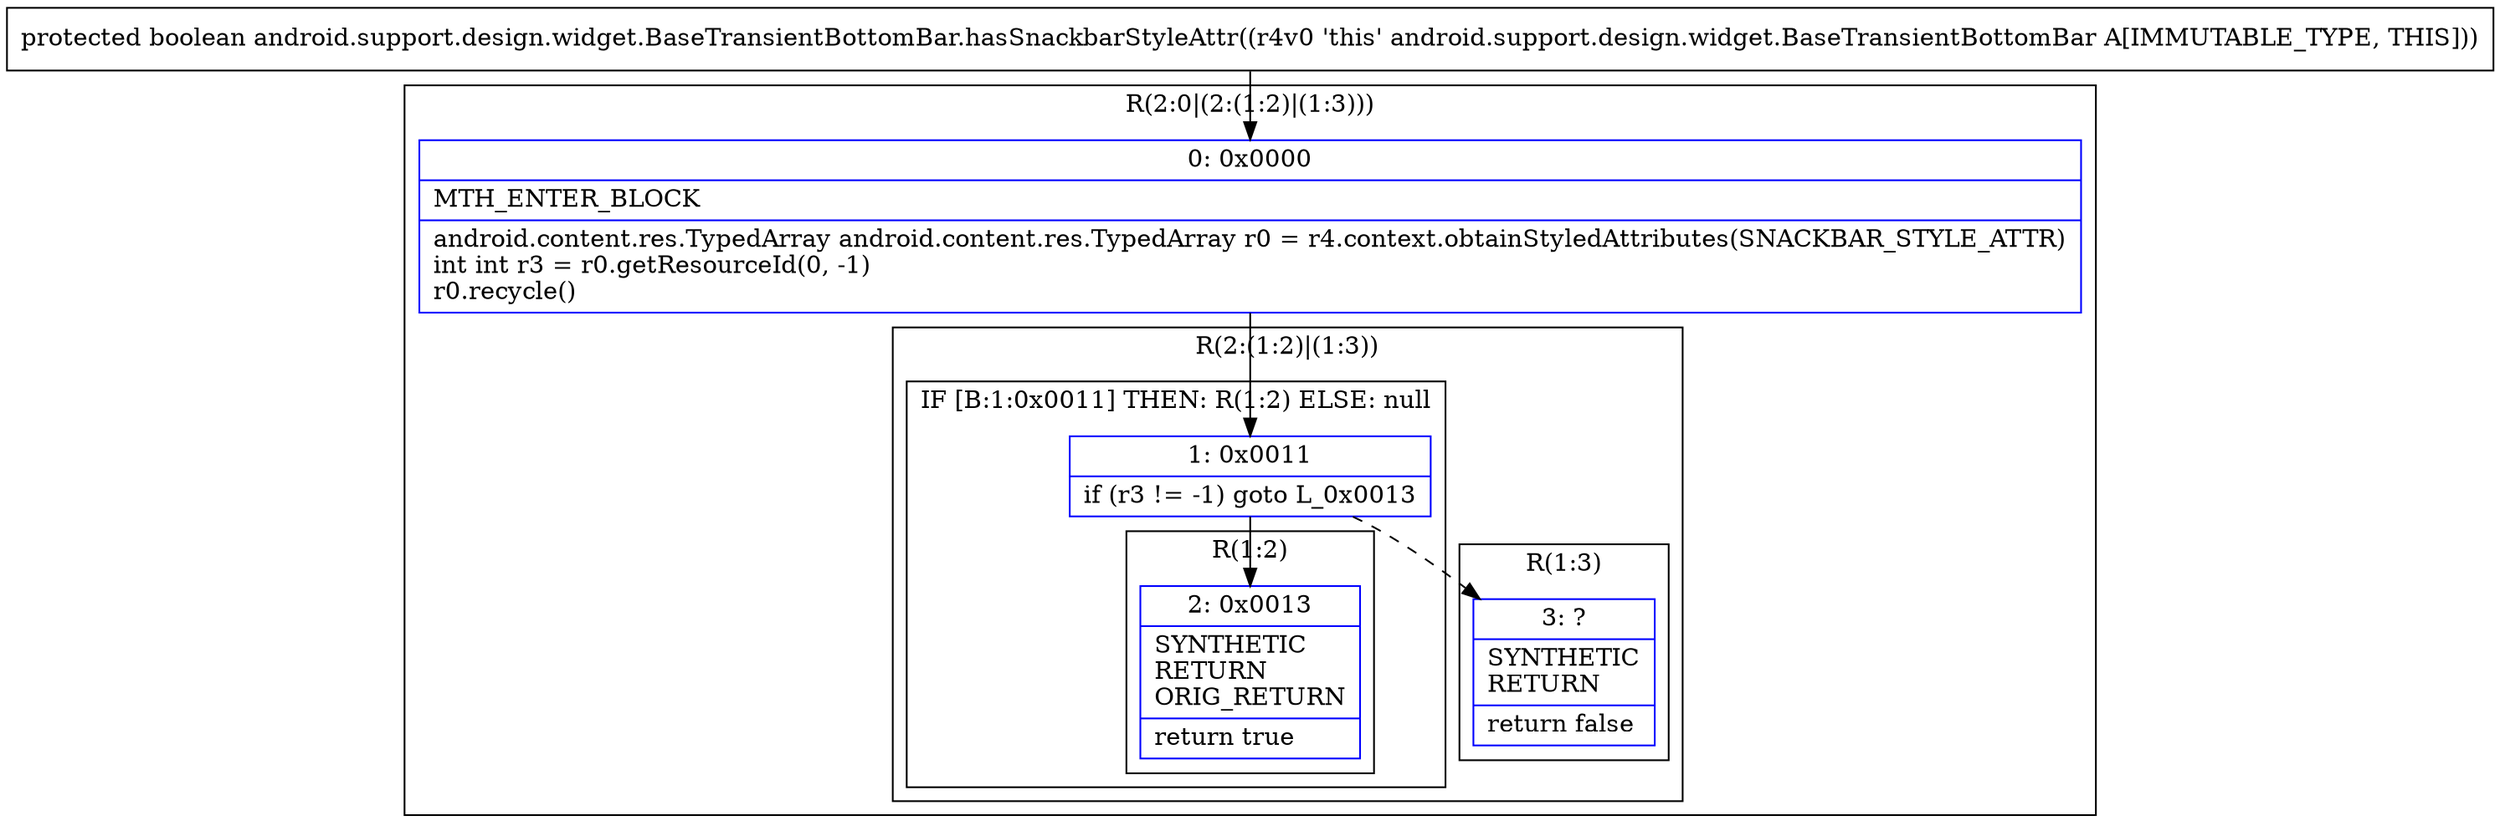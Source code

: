 digraph "CFG forandroid.support.design.widget.BaseTransientBottomBar.hasSnackbarStyleAttr()Z" {
subgraph cluster_Region_1385781078 {
label = "R(2:0|(2:(1:2)|(1:3)))";
node [shape=record,color=blue];
Node_0 [shape=record,label="{0\:\ 0x0000|MTH_ENTER_BLOCK\l|android.content.res.TypedArray android.content.res.TypedArray r0 = r4.context.obtainStyledAttributes(SNACKBAR_STYLE_ATTR)\lint int r3 = r0.getResourceId(0, \-1)\lr0.recycle()\l}"];
subgraph cluster_Region_460547001 {
label = "R(2:(1:2)|(1:3))";
node [shape=record,color=blue];
subgraph cluster_IfRegion_1357906863 {
label = "IF [B:1:0x0011] THEN: R(1:2) ELSE: null";
node [shape=record,color=blue];
Node_1 [shape=record,label="{1\:\ 0x0011|if (r3 != \-1) goto L_0x0013\l}"];
subgraph cluster_Region_677834768 {
label = "R(1:2)";
node [shape=record,color=blue];
Node_2 [shape=record,label="{2\:\ 0x0013|SYNTHETIC\lRETURN\lORIG_RETURN\l|return true\l}"];
}
}
subgraph cluster_Region_1952454077 {
label = "R(1:3)";
node [shape=record,color=blue];
Node_3 [shape=record,label="{3\:\ ?|SYNTHETIC\lRETURN\l|return false\l}"];
}
}
}
MethodNode[shape=record,label="{protected boolean android.support.design.widget.BaseTransientBottomBar.hasSnackbarStyleAttr((r4v0 'this' android.support.design.widget.BaseTransientBottomBar A[IMMUTABLE_TYPE, THIS])) }"];
MethodNode -> Node_0;
Node_0 -> Node_1;
Node_1 -> Node_2;
Node_1 -> Node_3[style=dashed];
}


